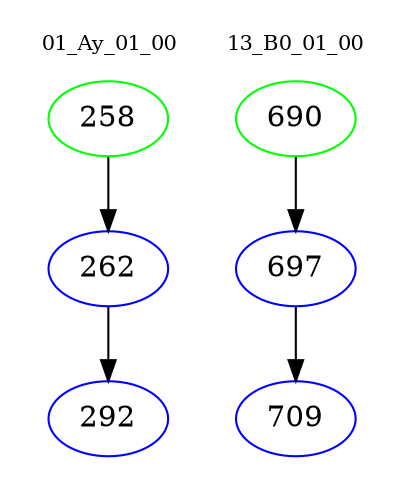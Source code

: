 digraph{
subgraph cluster_0 {
color = white
label = "01_Ay_01_00";
fontsize=10;
T0_258 [label="258", color="green"]
T0_258 -> T0_262 [color="black"]
T0_262 [label="262", color="blue"]
T0_262 -> T0_292 [color="black"]
T0_292 [label="292", color="blue"]
}
subgraph cluster_1 {
color = white
label = "13_B0_01_00";
fontsize=10;
T1_690 [label="690", color="green"]
T1_690 -> T1_697 [color="black"]
T1_697 [label="697", color="blue"]
T1_697 -> T1_709 [color="black"]
T1_709 [label="709", color="blue"]
}
}
